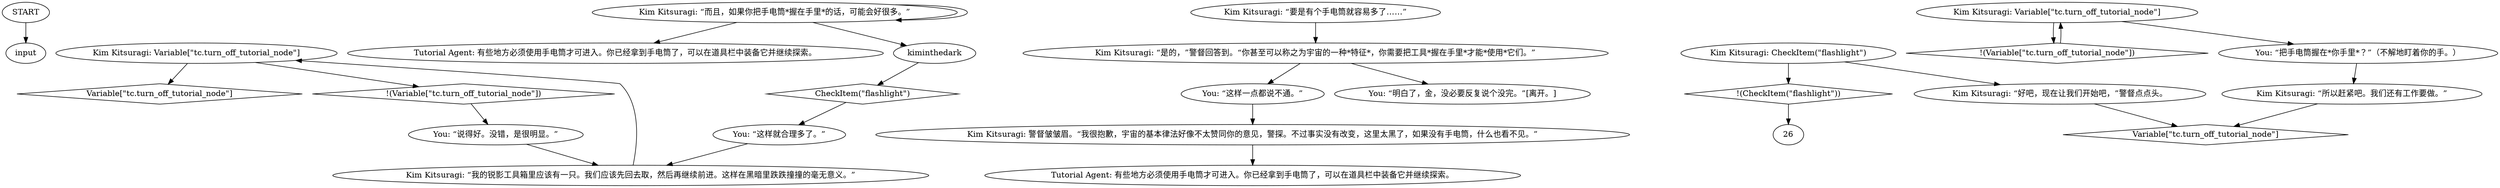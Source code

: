 # KIM SWITCH / flashlight
# Fires when you remain in the dark with Kim
# ==================================================
digraph G {
	  0 [label="START"];
	  1 [label="input"];
	  2 [label="Kim Kitsuragi: Variable[\"tc.turn_off_tutorial_node\"]"];
	  3 [label="Variable[\"tc.turn_off_tutorial_node\"]", shape=diamond];
	  4 [label="!(Variable[\"tc.turn_off_tutorial_node\"])", shape=diamond];
	  5 [label="Kim Kitsuragi: 警督皱皱眉。“我很抱歉，宇宙的基本律法好像不太赞同你的意见，警探。不过事实没有改变，这里太黑了，如果没有手电筒，什么也看不见。”"];
	  6 [label="Kim Kitsuragi: CheckItem(\"flashlight\")"];
	  7 [label="CheckItem(\"flashlight\")", shape=diamond];
	  8 [label="!(CheckItem(\"flashlight\"))", shape=diamond];
	  9 [label="Kim Kitsuragi: “好吧，现在让我们开始吧，”警督点点头。"];
	  10 [label="Kim Kitsuragi: “我的锐影工具箱里应该有一只。我们应该先回去取，然后再继续前进。这样在黑暗里跌跌撞撞的毫无意义。”"];
	  11 [label="Kim Kitsuragi: “是的，”警督回答到。“你甚至可以称之为宇宙的一种*特征*，你需要把工具*握在手里*才能*使用*它们。”"];
	  12 [label="Kim Kitsuragi: “所以赶紧吧。我们还有工作要做。”"];
	  13 [label="Tutorial Agent: 有些地方必须使用手电筒才可进入。你已经拿到手电筒了，可以在道具栏中装备它并继续探索。"];
	  14 [label="You: “说得好。没错，是很明显。”"];
	  15 [label="Kim Kitsuragi: “而且，如果你把手电筒*握在手里*的话，可能会好很多。”"];
	  16 [label="You: “这样就合理多了。”"];
	  17 [label="You: “这样一点都说不通。”"];
	  18 [label="You: “明白了，金，没必要反复说个没完。”[离开。]"];
	  19 [label="Tutorial Agent: 有些地方必须使用手电筒才可进入。你已经拿到手电筒了，可以在道具栏中装备它并继续探索。"];
	  20 [label="Kim Kitsuragi: Variable[\"tc.turn_off_tutorial_node\"]"];
	  21 [label="Variable[\"tc.turn_off_tutorial_node\"]", shape=diamond];
	  22 [label="!(Variable[\"tc.turn_off_tutorial_node\"])", shape=diamond];
	  23 [label="You: “把手电筒握在*你手里*？”（不解地盯着你的手。）"];
	  24 [label="kiminthedark"];
	  25 [label="Kim Kitsuragi: “要是有个手电筒就容易多了……”"];
	  0 -> 1
	  2 -> 3
	  2 -> 4
	  4 -> 14
	  5 -> 13
	  6 -> 8
	  6 -> 9
	  7 -> 16
	  8 -> 26
	  9 -> 21
	  10 -> 2
	  11 -> 17
	  11 -> 18
	  12 -> 21
	  14 -> 10
	  15 -> 24
	  15 -> 19
	  15 -> 15
	  16 -> 10
	  17 -> 5
	  20 -> 22
	  20 -> 23
	  22 -> 20
	  23 -> 12
	  24 -> 7
	  25 -> 11
}

